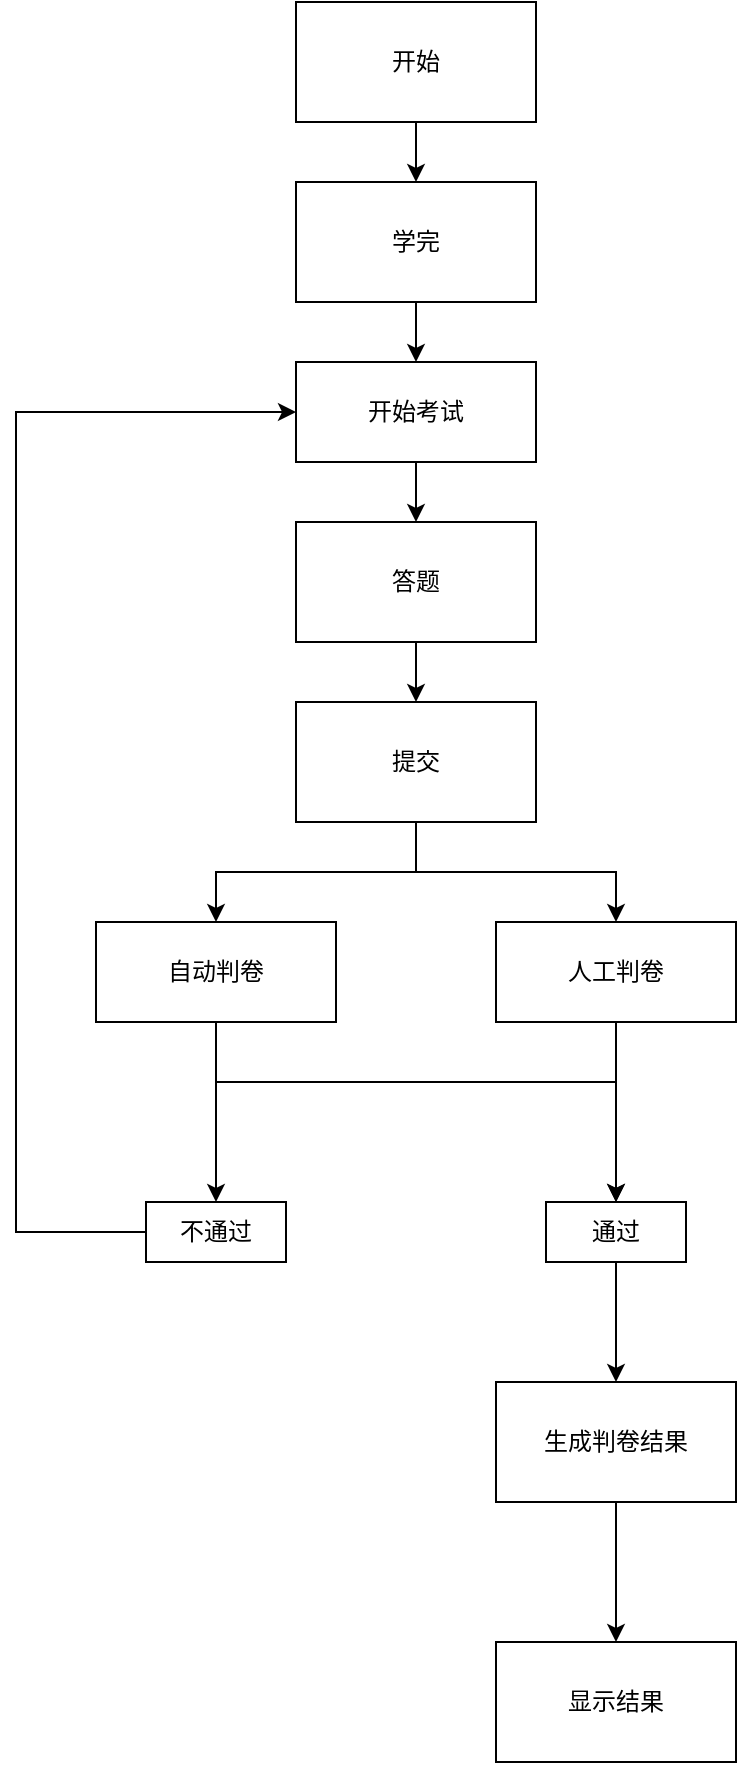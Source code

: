 <mxfile version="14.9.3" type="github">
  <diagram id="aiT8fo1YCvwdFHmHLhPH" name="第 1 页">
    <mxGraphModel dx="1780" dy="1178" grid="1" gridSize="10" guides="1" tooltips="1" connect="1" arrows="1" fold="1" page="1" pageScale="1" pageWidth="827" pageHeight="1169" math="0" shadow="0">
      <root>
        <mxCell id="0" />
        <mxCell id="1" parent="0" />
        <mxCell id="ZwFR-6YlKGhIhmYaUaJ1-9" style="edgeStyle=orthogonalEdgeStyle;rounded=0;orthogonalLoop=1;jettySize=auto;html=1;exitX=0.5;exitY=1;exitDx=0;exitDy=0;entryX=0.5;entryY=0;entryDx=0;entryDy=0;" edge="1" parent="1" source="ZwFR-6YlKGhIhmYaUaJ1-1" target="ZwFR-6YlKGhIhmYaUaJ1-2">
          <mxGeometry relative="1" as="geometry" />
        </mxCell>
        <mxCell id="ZwFR-6YlKGhIhmYaUaJ1-1" value="开始" style="rounded=0;whiteSpace=wrap;html=1;" vertex="1" parent="1">
          <mxGeometry x="230" y="50" width="120" height="60" as="geometry" />
        </mxCell>
        <mxCell id="ZwFR-6YlKGhIhmYaUaJ1-10" style="edgeStyle=orthogonalEdgeStyle;rounded=0;orthogonalLoop=1;jettySize=auto;html=1;exitX=0.5;exitY=1;exitDx=0;exitDy=0;entryX=0.5;entryY=0;entryDx=0;entryDy=0;" edge="1" parent="1" source="ZwFR-6YlKGhIhmYaUaJ1-2" target="ZwFR-6YlKGhIhmYaUaJ1-3">
          <mxGeometry relative="1" as="geometry" />
        </mxCell>
        <mxCell id="ZwFR-6YlKGhIhmYaUaJ1-2" value="学完" style="rounded=0;whiteSpace=wrap;html=1;" vertex="1" parent="1">
          <mxGeometry x="230" y="140" width="120" height="60" as="geometry" />
        </mxCell>
        <mxCell id="ZwFR-6YlKGhIhmYaUaJ1-11" value="" style="edgeStyle=orthogonalEdgeStyle;rounded=0;orthogonalLoop=1;jettySize=auto;html=1;" edge="1" parent="1" source="ZwFR-6YlKGhIhmYaUaJ1-3" target="ZwFR-6YlKGhIhmYaUaJ1-4">
          <mxGeometry relative="1" as="geometry" />
        </mxCell>
        <mxCell id="ZwFR-6YlKGhIhmYaUaJ1-3" value="开始考试" style="rounded=0;whiteSpace=wrap;html=1;" vertex="1" parent="1">
          <mxGeometry x="230" y="230" width="120" height="50" as="geometry" />
        </mxCell>
        <mxCell id="ZwFR-6YlKGhIhmYaUaJ1-12" value="" style="edgeStyle=orthogonalEdgeStyle;rounded=0;orthogonalLoop=1;jettySize=auto;html=1;" edge="1" parent="1" source="ZwFR-6YlKGhIhmYaUaJ1-4" target="ZwFR-6YlKGhIhmYaUaJ1-5">
          <mxGeometry relative="1" as="geometry" />
        </mxCell>
        <mxCell id="ZwFR-6YlKGhIhmYaUaJ1-4" value="答题" style="rounded=0;whiteSpace=wrap;html=1;" vertex="1" parent="1">
          <mxGeometry x="230" y="310" width="120" height="60" as="geometry" />
        </mxCell>
        <mxCell id="ZwFR-6YlKGhIhmYaUaJ1-14" style="edgeStyle=orthogonalEdgeStyle;rounded=0;orthogonalLoop=1;jettySize=auto;html=1;" edge="1" parent="1" source="ZwFR-6YlKGhIhmYaUaJ1-5" target="ZwFR-6YlKGhIhmYaUaJ1-7">
          <mxGeometry relative="1" as="geometry" />
        </mxCell>
        <mxCell id="ZwFR-6YlKGhIhmYaUaJ1-15" style="edgeStyle=orthogonalEdgeStyle;rounded=0;orthogonalLoop=1;jettySize=auto;html=1;entryX=0.5;entryY=0;entryDx=0;entryDy=0;" edge="1" parent="1" source="ZwFR-6YlKGhIhmYaUaJ1-5" target="ZwFR-6YlKGhIhmYaUaJ1-6">
          <mxGeometry relative="1" as="geometry" />
        </mxCell>
        <mxCell id="ZwFR-6YlKGhIhmYaUaJ1-5" value="提交" style="rounded=0;whiteSpace=wrap;html=1;" vertex="1" parent="1">
          <mxGeometry x="230" y="400" width="120" height="60" as="geometry" />
        </mxCell>
        <mxCell id="ZwFR-6YlKGhIhmYaUaJ1-31" style="edgeStyle=orthogonalEdgeStyle;rounded=0;orthogonalLoop=1;jettySize=auto;html=1;entryX=0.5;entryY=0;entryDx=0;entryDy=0;" edge="1" parent="1" source="ZwFR-6YlKGhIhmYaUaJ1-6" target="ZwFR-6YlKGhIhmYaUaJ1-16">
          <mxGeometry relative="1" as="geometry" />
        </mxCell>
        <mxCell id="ZwFR-6YlKGhIhmYaUaJ1-6" value="人工判卷" style="rounded=0;whiteSpace=wrap;html=1;" vertex="1" parent="1">
          <mxGeometry x="330" y="510" width="120" height="50" as="geometry" />
        </mxCell>
        <mxCell id="ZwFR-6YlKGhIhmYaUaJ1-30" style="edgeStyle=orthogonalEdgeStyle;rounded=0;orthogonalLoop=1;jettySize=auto;html=1;entryX=0.5;entryY=0;entryDx=0;entryDy=0;" edge="1" parent="1" source="ZwFR-6YlKGhIhmYaUaJ1-7" target="ZwFR-6YlKGhIhmYaUaJ1-17">
          <mxGeometry relative="1" as="geometry" />
        </mxCell>
        <mxCell id="ZwFR-6YlKGhIhmYaUaJ1-32" style="edgeStyle=orthogonalEdgeStyle;rounded=0;orthogonalLoop=1;jettySize=auto;html=1;entryX=0.5;entryY=0;entryDx=0;entryDy=0;" edge="1" parent="1" source="ZwFR-6YlKGhIhmYaUaJ1-7" target="ZwFR-6YlKGhIhmYaUaJ1-16">
          <mxGeometry relative="1" as="geometry">
            <Array as="points">
              <mxPoint x="190" y="590" />
              <mxPoint x="390" y="590" />
            </Array>
          </mxGeometry>
        </mxCell>
        <mxCell id="ZwFR-6YlKGhIhmYaUaJ1-7" value="自动判卷" style="rounded=0;whiteSpace=wrap;html=1;" vertex="1" parent="1">
          <mxGeometry x="130" y="510" width="120" height="50" as="geometry" />
        </mxCell>
        <mxCell id="ZwFR-6YlKGhIhmYaUaJ1-33" style="edgeStyle=orthogonalEdgeStyle;rounded=0;orthogonalLoop=1;jettySize=auto;html=1;" edge="1" parent="1" source="ZwFR-6YlKGhIhmYaUaJ1-16" target="ZwFR-6YlKGhIhmYaUaJ1-22">
          <mxGeometry relative="1" as="geometry" />
        </mxCell>
        <mxCell id="ZwFR-6YlKGhIhmYaUaJ1-16" value="通过" style="rounded=0;whiteSpace=wrap;html=1;" vertex="1" parent="1">
          <mxGeometry x="355" y="650" width="70" height="30" as="geometry" />
        </mxCell>
        <mxCell id="ZwFR-6YlKGhIhmYaUaJ1-21" style="edgeStyle=orthogonalEdgeStyle;rounded=0;orthogonalLoop=1;jettySize=auto;html=1;entryX=0;entryY=0.5;entryDx=0;entryDy=0;exitX=0;exitY=0.5;exitDx=0;exitDy=0;" edge="1" parent="1" source="ZwFR-6YlKGhIhmYaUaJ1-17" target="ZwFR-6YlKGhIhmYaUaJ1-3">
          <mxGeometry relative="1" as="geometry">
            <Array as="points">
              <mxPoint x="90" y="665" />
              <mxPoint x="90" y="255" />
            </Array>
          </mxGeometry>
        </mxCell>
        <mxCell id="ZwFR-6YlKGhIhmYaUaJ1-17" value="不通过" style="rounded=0;whiteSpace=wrap;html=1;" vertex="1" parent="1">
          <mxGeometry x="155" y="650" width="70" height="30" as="geometry" />
        </mxCell>
        <mxCell id="ZwFR-6YlKGhIhmYaUaJ1-27" style="edgeStyle=orthogonalEdgeStyle;rounded=0;orthogonalLoop=1;jettySize=auto;html=1;entryX=0.5;entryY=0;entryDx=0;entryDy=0;" edge="1" parent="1" source="ZwFR-6YlKGhIhmYaUaJ1-22" target="ZwFR-6YlKGhIhmYaUaJ1-26">
          <mxGeometry relative="1" as="geometry" />
        </mxCell>
        <mxCell id="ZwFR-6YlKGhIhmYaUaJ1-22" value="生成判卷结果" style="rounded=0;whiteSpace=wrap;html=1;" vertex="1" parent="1">
          <mxGeometry x="330" y="740" width="120" height="60" as="geometry" />
        </mxCell>
        <mxCell id="ZwFR-6YlKGhIhmYaUaJ1-26" value="显示结果" style="rounded=0;whiteSpace=wrap;html=1;" vertex="1" parent="1">
          <mxGeometry x="330" y="870" width="120" height="60" as="geometry" />
        </mxCell>
      </root>
    </mxGraphModel>
  </diagram>
</mxfile>

